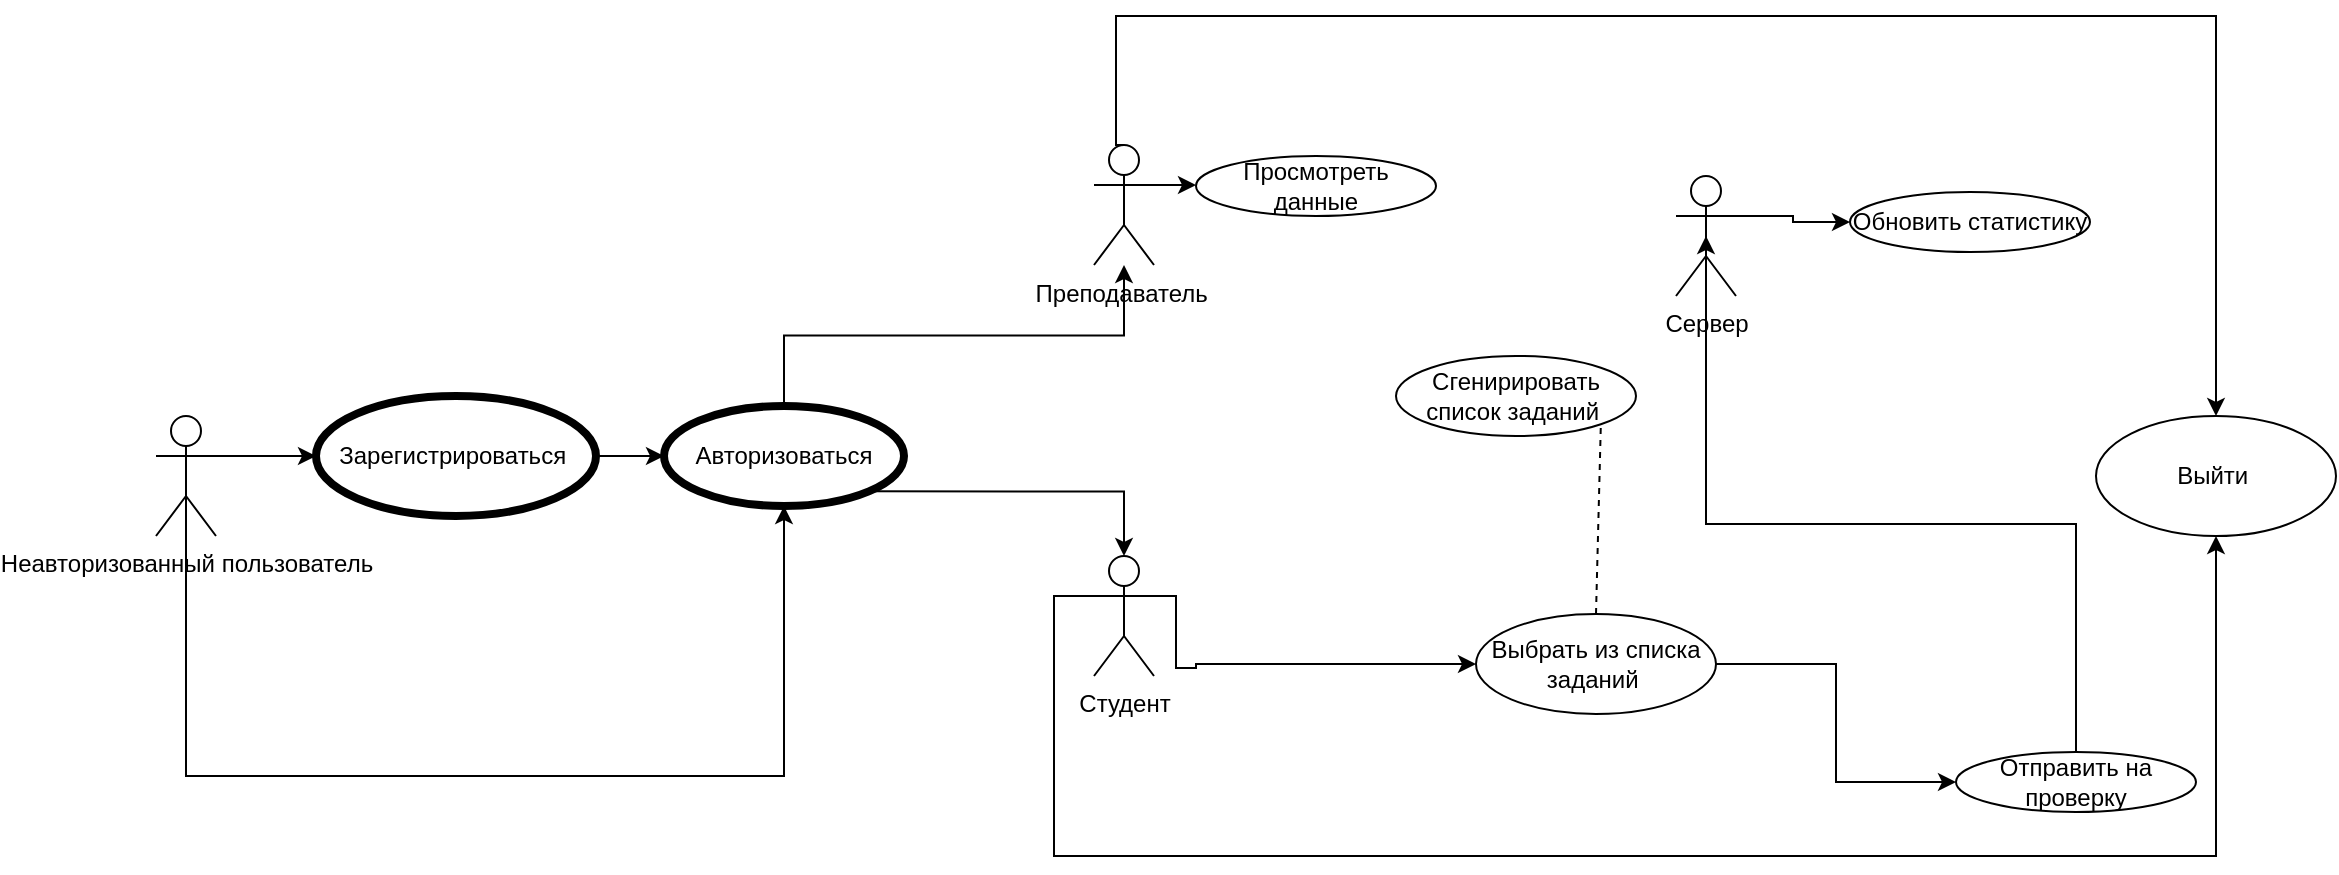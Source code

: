 <mxfile version="20.8.16" type="device"><diagram name="Страница 1" id="pCMYuJi-KgYMefj5USmH"><mxGraphModel dx="1718" dy="626" grid="0" gridSize="10" guides="1" tooltips="1" connect="1" arrows="1" fold="1" page="0" pageScale="1" pageWidth="827" pageHeight="1169" math="0" shadow="0"><root><mxCell id="0"/><mxCell id="1" parent="0"/><mxCell id="6CX1C3zZkbpzVKLvQK-f-1" style="edgeStyle=orthogonalEdgeStyle;rounded=0;orthogonalLoop=1;jettySize=auto;html=1;exitX=0.5;exitY=0;exitDx=0;exitDy=0;" parent="1" source="w9i_fOCH3mVftkvNAkDa-6" target="92moAdsDsBr5i2IUknXh-4" edge="1"><mxGeometry relative="1" as="geometry"/></mxCell><mxCell id="Cup5JlWJpxWP39WPT4dW-1" style="edgeStyle=orthogonalEdgeStyle;rounded=0;orthogonalLoop=1;jettySize=auto;html=1;exitX=1;exitY=1;exitDx=0;exitDy=0;entryX=0.5;entryY=0;entryDx=0;entryDy=0;entryPerimeter=0;" edge="1" parent="1" source="w9i_fOCH3mVftkvNAkDa-6" target="92moAdsDsBr5i2IUknXh-6"><mxGeometry relative="1" as="geometry"/></mxCell><mxCell id="w9i_fOCH3mVftkvNAkDa-6" value="Авторизоваться" style="ellipse;whiteSpace=wrap;html=1;fillStyle=auto;strokeColor=#000000;strokeWidth=4;fillColor=none;gradientColor=default;" parent="1" vertex="1"><mxGeometry x="294" y="285" width="120" height="50" as="geometry"/></mxCell><mxCell id="w9i_fOCH3mVftkvNAkDa-15" style="edgeStyle=orthogonalEdgeStyle;rounded=0;orthogonalLoop=1;jettySize=auto;html=1;exitX=1;exitY=0.5;exitDx=0;exitDy=0;entryX=0;entryY=0.5;entryDx=0;entryDy=0;" parent="1" source="w9i_fOCH3mVftkvNAkDa-7" target="w9i_fOCH3mVftkvNAkDa-6" edge="1"><mxGeometry relative="1" as="geometry"/></mxCell><mxCell id="w9i_fOCH3mVftkvNAkDa-7" value="Зарегистрироваться&amp;nbsp;" style="ellipse;whiteSpace=wrap;html=1;fillStyle=auto;strokeColor=#000000;strokeWidth=4;fillColor=none;gradientColor=default;" parent="1" vertex="1"><mxGeometry x="120" y="280" width="140" height="60" as="geometry"/></mxCell><mxCell id="w9i_fOCH3mVftkvNAkDa-23" style="edgeStyle=orthogonalEdgeStyle;rounded=0;orthogonalLoop=1;jettySize=auto;html=1;exitX=0.5;exitY=1;exitDx=0;exitDy=0;" parent="1" edge="1"><mxGeometry relative="1" as="geometry"><mxPoint x="590" y="440" as="sourcePoint"/><mxPoint x="590" y="440" as="targetPoint"/></mxGeometry></mxCell><mxCell id="w9i_fOCH3mVftkvNAkDa-25" style="edgeStyle=orthogonalEdgeStyle;rounded=0;orthogonalLoop=1;jettySize=auto;html=1;exitX=0.5;exitY=1;exitDx=0;exitDy=0;" parent="1" edge="1"><mxGeometry relative="1" as="geometry"><mxPoint x="590" y="470" as="sourcePoint"/><mxPoint x="590" y="470" as="targetPoint"/></mxGeometry></mxCell><mxCell id="6CX1C3zZkbpzVKLvQK-f-7" style="edgeStyle=orthogonalEdgeStyle;rounded=0;orthogonalLoop=1;jettySize=auto;html=1;exitX=0.5;exitY=0;exitDx=0;exitDy=0;entryX=0.5;entryY=0.5;entryDx=0;entryDy=0;entryPerimeter=0;" parent="1" source="rpiDvWZFsbqo6TCc3bio-2" target="kDBrzLV93u8z38Zsgelb-1" edge="1"><mxGeometry relative="1" as="geometry"/></mxCell><mxCell id="rpiDvWZFsbqo6TCc3bio-2" value="Отправить на проверку" style="ellipse;whiteSpace=wrap;html=1;rounded=0;" parent="1" vertex="1"><mxGeometry x="940" y="458" width="120" height="30" as="geometry"/></mxCell><mxCell id="6CX1C3zZkbpzVKLvQK-f-4" style="edgeStyle=orthogonalEdgeStyle;rounded=0;orthogonalLoop=1;jettySize=auto;html=1;exitX=1;exitY=0.5;exitDx=0;exitDy=0;entryX=0;entryY=0.5;entryDx=0;entryDy=0;" parent="1" source="rpiDvWZFsbqo6TCc3bio-5" target="rpiDvWZFsbqo6TCc3bio-2" edge="1"><mxGeometry relative="1" as="geometry"/></mxCell><mxCell id="rpiDvWZFsbqo6TCc3bio-5" value="Выбрать из списка заданий&amp;nbsp;" style="ellipse;whiteSpace=wrap;html=1;rounded=0;" parent="1" vertex="1"><mxGeometry x="700" y="389" width="120" height="50" as="geometry"/></mxCell><mxCell id="rpiDvWZFsbqo6TCc3bio-6" value="Сгенирировать список заданий&amp;nbsp;" style="ellipse;whiteSpace=wrap;html=1;rounded=0;" parent="1" vertex="1"><mxGeometry x="660" y="260" width="120" height="40" as="geometry"/></mxCell><mxCell id="rpiDvWZFsbqo6TCc3bio-7" value="Обновить статистику" style="ellipse;whiteSpace=wrap;html=1;rounded=0;" parent="1" vertex="1"><mxGeometry x="887" y="178" width="120" height="30" as="geometry"/></mxCell><mxCell id="rpiDvWZFsbqo6TCc3bio-8" value="Просмотреть данные" style="ellipse;whiteSpace=wrap;html=1;rounded=0;" parent="1" vertex="1"><mxGeometry x="560" y="160" width="120" height="30" as="geometry"/></mxCell><mxCell id="kDBrzLV93u8z38Zsgelb-17" style="edgeStyle=orthogonalEdgeStyle;rounded=0;orthogonalLoop=1;jettySize=auto;html=1;exitX=0.5;exitY=0;exitDx=0;exitDy=0;exitPerimeter=0;entryX=0.5;entryY=0;entryDx=0;entryDy=0;" parent="1" source="92moAdsDsBr5i2IUknXh-4" target="kDBrzLV93u8z38Zsgelb-15" edge="1"><mxGeometry relative="1" as="geometry"><Array as="points"><mxPoint x="520" y="155"/><mxPoint x="520" y="90"/><mxPoint x="1070" y="90"/></Array></mxGeometry></mxCell><mxCell id="q3nyY894h166t3tVcHqs-3" style="edgeStyle=orthogonalEdgeStyle;rounded=0;orthogonalLoop=1;jettySize=auto;html=1;exitX=1;exitY=0.333;exitDx=0;exitDy=0;exitPerimeter=0;entryX=0;entryY=0.5;entryDx=0;entryDy=0;" parent="1" source="92moAdsDsBr5i2IUknXh-4" target="rpiDvWZFsbqo6TCc3bio-8" edge="1"><mxGeometry relative="1" as="geometry"/></mxCell><mxCell id="92moAdsDsBr5i2IUknXh-4" value="Преподаватель&amp;nbsp;" style="shape=umlActor;verticalLabelPosition=bottom;verticalAlign=top;html=1;outlineConnect=0;" parent="1" vertex="1"><mxGeometry x="509" y="154.5" width="30" height="60" as="geometry"/></mxCell><mxCell id="kDBrzLV93u8z38Zsgelb-22" style="edgeStyle=orthogonalEdgeStyle;rounded=0;orthogonalLoop=1;jettySize=auto;html=1;exitX=1;exitY=0.333;exitDx=0;exitDy=0;exitPerimeter=0;entryX=0;entryY=0.5;entryDx=0;entryDy=0;" parent="1" source="92moAdsDsBr5i2IUknXh-5" target="w9i_fOCH3mVftkvNAkDa-7" edge="1"><mxGeometry relative="1" as="geometry"/></mxCell><mxCell id="q3nyY894h166t3tVcHqs-8" style="edgeStyle=orthogonalEdgeStyle;rounded=0;orthogonalLoop=1;jettySize=auto;html=1;exitX=0.5;exitY=0.5;exitDx=0;exitDy=0;exitPerimeter=0;entryX=0.5;entryY=1;entryDx=0;entryDy=0;" parent="1" source="92moAdsDsBr5i2IUknXh-5" target="w9i_fOCH3mVftkvNAkDa-6" edge="1"><mxGeometry relative="1" as="geometry"><Array as="points"><mxPoint x="55" y="470"/><mxPoint x="354" y="470"/></Array></mxGeometry></mxCell><mxCell id="92moAdsDsBr5i2IUknXh-5" value="Неавторизованный пользователь" style="shape=umlActor;verticalLabelPosition=bottom;verticalAlign=top;html=1;outlineConnect=0;" parent="1" vertex="1"><mxGeometry x="40" y="290" width="30" height="60" as="geometry"/></mxCell><mxCell id="q3nyY894h166t3tVcHqs-2" style="edgeStyle=orthogonalEdgeStyle;rounded=0;orthogonalLoop=1;jettySize=auto;html=1;exitX=0;exitY=0.333;exitDx=0;exitDy=0;exitPerimeter=0;entryX=0.5;entryY=1;entryDx=0;entryDy=0;" parent="1" source="92moAdsDsBr5i2IUknXh-6" target="kDBrzLV93u8z38Zsgelb-15" edge="1"><mxGeometry relative="1" as="geometry"><Array as="points"><mxPoint x="489" y="380"/><mxPoint x="489" y="510"/><mxPoint x="1070" y="510"/></Array></mxGeometry></mxCell><mxCell id="q3nyY894h166t3tVcHqs-20" style="edgeStyle=orthogonalEdgeStyle;rounded=0;orthogonalLoop=1;jettySize=auto;html=1;exitX=1;exitY=0.333;exitDx=0;exitDy=0;exitPerimeter=0;" parent="1" source="92moAdsDsBr5i2IUknXh-6" target="rpiDvWZFsbqo6TCc3bio-5" edge="1"><mxGeometry relative="1" as="geometry"><Array as="points"><mxPoint x="550" y="380"/><mxPoint x="550" y="416"/><mxPoint x="560" y="416"/><mxPoint x="560" y="414"/></Array><mxPoint x="560" y="397.5" as="targetPoint"/></mxGeometry></mxCell><mxCell id="92moAdsDsBr5i2IUknXh-6" value="Студент" style="shape=umlActor;verticalLabelPosition=bottom;verticalAlign=top;html=1;outlineConnect=0;" parent="1" vertex="1"><mxGeometry x="509" y="360" width="30" height="60" as="geometry"/></mxCell><mxCell id="6CX1C3zZkbpzVKLvQK-f-6" style="edgeStyle=orthogonalEdgeStyle;rounded=0;orthogonalLoop=1;jettySize=auto;html=1;exitX=1;exitY=0.333;exitDx=0;exitDy=0;exitPerimeter=0;" parent="1" source="kDBrzLV93u8z38Zsgelb-1" target="rpiDvWZFsbqo6TCc3bio-7" edge="1"><mxGeometry relative="1" as="geometry"/></mxCell><mxCell id="kDBrzLV93u8z38Zsgelb-1" value="Сервер" style="shape=umlActor;verticalLabelPosition=bottom;verticalAlign=top;html=1;outlineConnect=0;" parent="1" vertex="1"><mxGeometry x="800" y="170" width="30" height="60" as="geometry"/></mxCell><mxCell id="kDBrzLV93u8z38Zsgelb-15" value="Выйти&amp;nbsp;" style="ellipse;whiteSpace=wrap;html=1;" parent="1" vertex="1"><mxGeometry x="1010" y="290" width="120" height="60" as="geometry"/></mxCell><mxCell id="Cup5JlWJpxWP39WPT4dW-2" value="" style="endArrow=none;dashed=1;html=1;rounded=0;entryX=1;entryY=1;entryDx=0;entryDy=0;exitX=0.5;exitY=0;exitDx=0;exitDy=0;" edge="1" parent="1" source="rpiDvWZFsbqo6TCc3bio-5" target="rpiDvWZFsbqo6TCc3bio-6"><mxGeometry width="50" height="50" relative="1" as="geometry"><mxPoint x="509" y="359" as="sourcePoint"/><mxPoint x="559" y="309" as="targetPoint"/><Array as="points"/></mxGeometry></mxCell></root></mxGraphModel></diagram></mxfile>